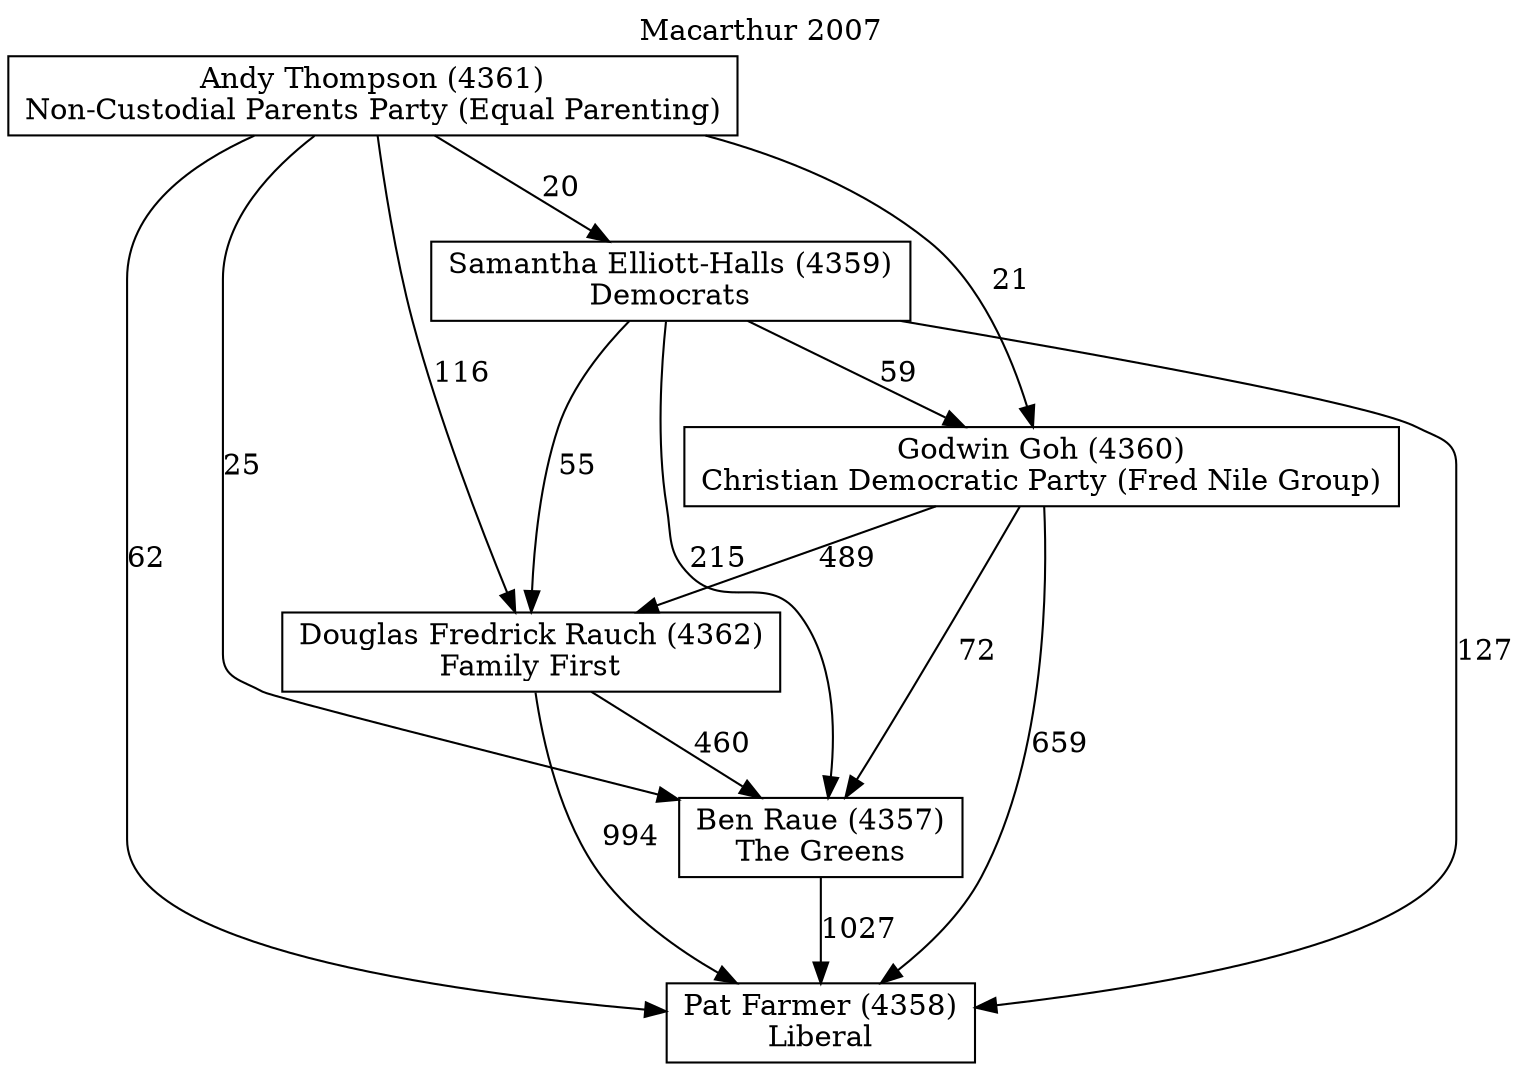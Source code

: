 // House preference flow
digraph "Pat Farmer (4358)_Macarthur_2007" {
	graph [label="Macarthur 2007" labelloc=t mclimit=2]
	node [shape=box]
	"Pat Farmer (4358)" [label="Pat Farmer (4358)
Liberal"]
	"Ben Raue (4357)" [label="Ben Raue (4357)
The Greens"]
	"Douglas Fredrick Rauch (4362)" [label="Douglas Fredrick Rauch (4362)
Family First"]
	"Godwin Goh (4360)" [label="Godwin Goh (4360)
Christian Democratic Party (Fred Nile Group)"]
	"Samantha Elliott-Halls (4359)" [label="Samantha Elliott-Halls (4359)
Democrats"]
	"Andy Thompson (4361)" [label="Andy Thompson (4361)
Non-Custodial Parents Party (Equal Parenting)"]
	"Ben Raue (4357)" -> "Pat Farmer (4358)" [label=1027]
	"Douglas Fredrick Rauch (4362)" -> "Ben Raue (4357)" [label=460]
	"Godwin Goh (4360)" -> "Douglas Fredrick Rauch (4362)" [label=489]
	"Samantha Elliott-Halls (4359)" -> "Godwin Goh (4360)" [label=59]
	"Andy Thompson (4361)" -> "Samantha Elliott-Halls (4359)" [label=20]
	"Douglas Fredrick Rauch (4362)" -> "Pat Farmer (4358)" [label=994]
	"Godwin Goh (4360)" -> "Pat Farmer (4358)" [label=659]
	"Samantha Elliott-Halls (4359)" -> "Pat Farmer (4358)" [label=127]
	"Andy Thompson (4361)" -> "Pat Farmer (4358)" [label=62]
	"Andy Thompson (4361)" -> "Godwin Goh (4360)" [label=21]
	"Samantha Elliott-Halls (4359)" -> "Douglas Fredrick Rauch (4362)" [label=55]
	"Andy Thompson (4361)" -> "Douglas Fredrick Rauch (4362)" [label=116]
	"Godwin Goh (4360)" -> "Ben Raue (4357)" [label=72]
	"Samantha Elliott-Halls (4359)" -> "Ben Raue (4357)" [label=215]
	"Andy Thompson (4361)" -> "Ben Raue (4357)" [label=25]
}

